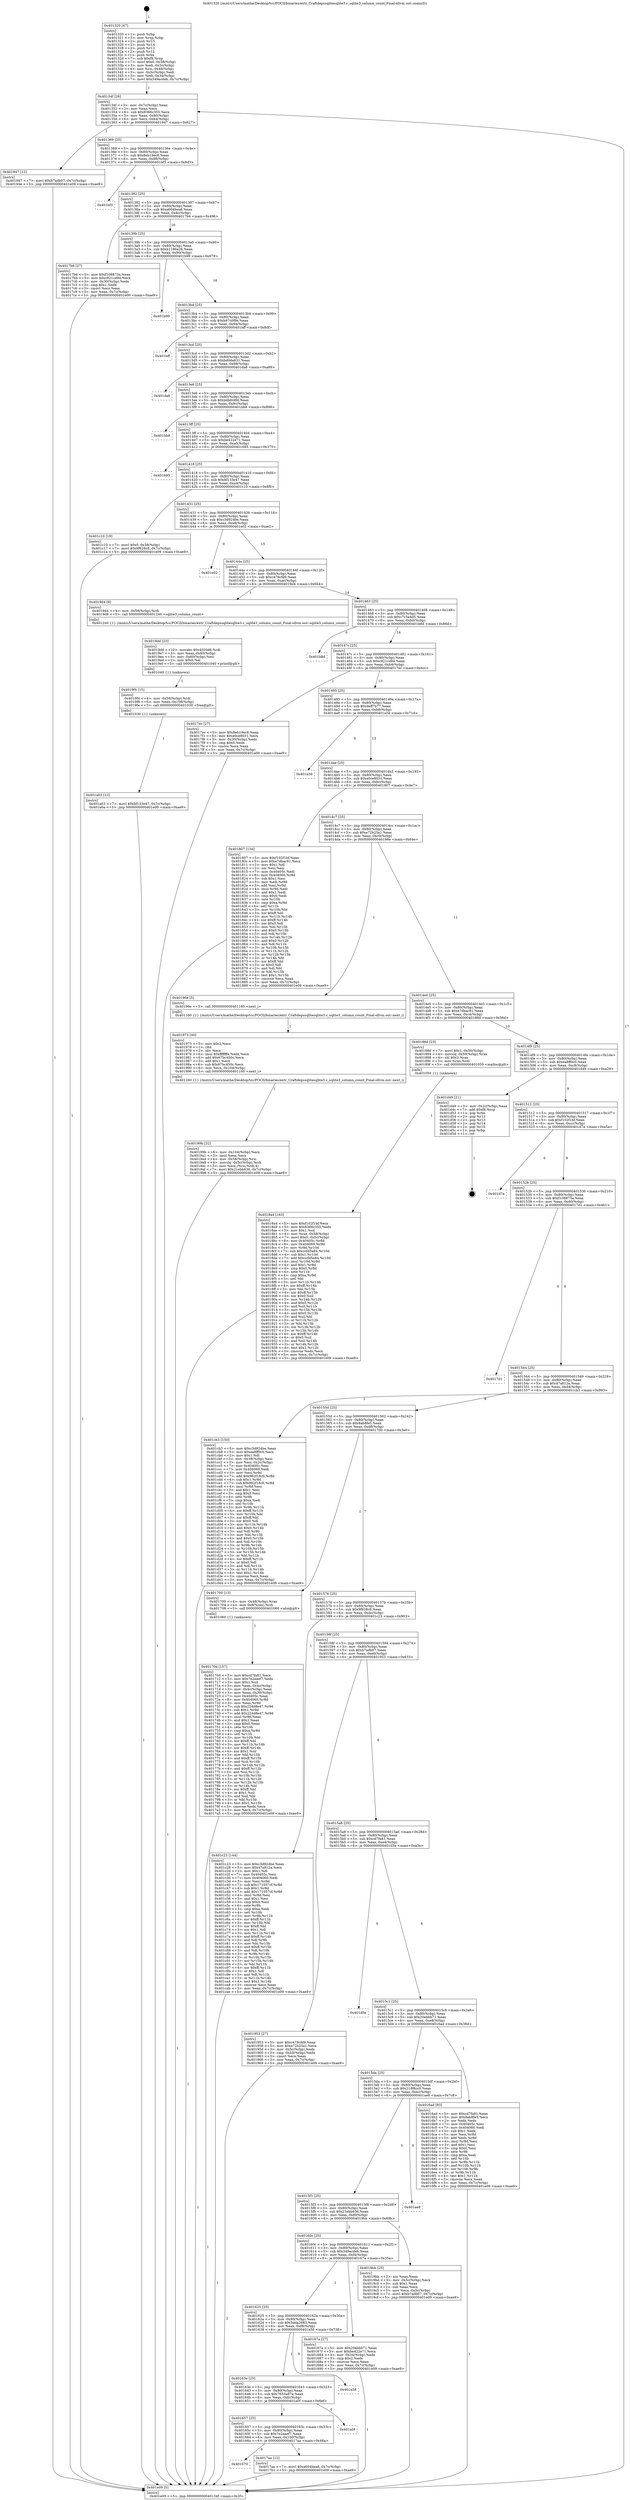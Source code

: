 digraph "0x401320" {
  label = "0x401320 (/mnt/c/Users/mathe/Desktop/tcc/POCII/binaries/extr_Craftdepssqlitesqlite3.c_sqlite3_column_count_Final-ollvm.out::main(0))"
  labelloc = "t"
  node[shape=record]

  Entry [label="",width=0.3,height=0.3,shape=circle,fillcolor=black,style=filled]
  "0x40134f" [label="{
     0x40134f [26]\l
     | [instrs]\l
     &nbsp;&nbsp;0x40134f \<+3\>: mov -0x7c(%rbp),%eax\l
     &nbsp;&nbsp;0x401352 \<+2\>: mov %eax,%ecx\l
     &nbsp;&nbsp;0x401354 \<+6\>: sub $0x8366c355,%ecx\l
     &nbsp;&nbsp;0x40135a \<+3\>: mov %eax,-0x80(%rbp)\l
     &nbsp;&nbsp;0x40135d \<+6\>: mov %ecx,-0x84(%rbp)\l
     &nbsp;&nbsp;0x401363 \<+6\>: je 0000000000401947 \<main+0x627\>\l
  }"]
  "0x401947" [label="{
     0x401947 [12]\l
     | [instrs]\l
     &nbsp;&nbsp;0x401947 \<+7\>: movl $0xb7adb07,-0x7c(%rbp)\l
     &nbsp;&nbsp;0x40194e \<+5\>: jmp 0000000000401e09 \<main+0xae9\>\l
  }"]
  "0x401369" [label="{
     0x401369 [25]\l
     | [instrs]\l
     &nbsp;&nbsp;0x401369 \<+5\>: jmp 000000000040136e \<main+0x4e\>\l
     &nbsp;&nbsp;0x40136e \<+3\>: mov -0x80(%rbp),%eax\l
     &nbsp;&nbsp;0x401371 \<+5\>: sub $0x8eb19ec8,%eax\l
     &nbsp;&nbsp;0x401376 \<+6\>: mov %eax,-0x88(%rbp)\l
     &nbsp;&nbsp;0x40137c \<+6\>: je 0000000000401bf3 \<main+0x8d3\>\l
  }"]
  Exit [label="",width=0.3,height=0.3,shape=circle,fillcolor=black,style=filled,peripheries=2]
  "0x401bf3" [label="{
     0x401bf3\l
  }", style=dashed]
  "0x401382" [label="{
     0x401382 [25]\l
     | [instrs]\l
     &nbsp;&nbsp;0x401382 \<+5\>: jmp 0000000000401387 \<main+0x67\>\l
     &nbsp;&nbsp;0x401387 \<+3\>: mov -0x80(%rbp),%eax\l
     &nbsp;&nbsp;0x40138a \<+5\>: sub $0xa604bea6,%eax\l
     &nbsp;&nbsp;0x40138f \<+6\>: mov %eax,-0x8c(%rbp)\l
     &nbsp;&nbsp;0x401395 \<+6\>: je 00000000004017b6 \<main+0x496\>\l
  }"]
  "0x401a03" [label="{
     0x401a03 [12]\l
     | [instrs]\l
     &nbsp;&nbsp;0x401a03 \<+7\>: movl $0xbf133e47,-0x7c(%rbp)\l
     &nbsp;&nbsp;0x401a0a \<+5\>: jmp 0000000000401e09 \<main+0xae9\>\l
  }"]
  "0x4017b6" [label="{
     0x4017b6 [27]\l
     | [instrs]\l
     &nbsp;&nbsp;0x4017b6 \<+5\>: mov $0xf108873a,%eax\l
     &nbsp;&nbsp;0x4017bb \<+5\>: mov $0xc921cd94,%ecx\l
     &nbsp;&nbsp;0x4017c0 \<+3\>: mov -0x30(%rbp),%edx\l
     &nbsp;&nbsp;0x4017c3 \<+3\>: cmp $0x1,%edx\l
     &nbsp;&nbsp;0x4017c6 \<+3\>: cmovl %ecx,%eax\l
     &nbsp;&nbsp;0x4017c9 \<+3\>: mov %eax,-0x7c(%rbp)\l
     &nbsp;&nbsp;0x4017cc \<+5\>: jmp 0000000000401e09 \<main+0xae9\>\l
  }"]
  "0x40139b" [label="{
     0x40139b [25]\l
     | [instrs]\l
     &nbsp;&nbsp;0x40139b \<+5\>: jmp 00000000004013a0 \<main+0x80\>\l
     &nbsp;&nbsp;0x4013a0 \<+3\>: mov -0x80(%rbp),%eax\l
     &nbsp;&nbsp;0x4013a3 \<+5\>: sub $0xb1186a26,%eax\l
     &nbsp;&nbsp;0x4013a8 \<+6\>: mov %eax,-0x90(%rbp)\l
     &nbsp;&nbsp;0x4013ae \<+6\>: je 0000000000401b99 \<main+0x879\>\l
  }"]
  "0x4019f4" [label="{
     0x4019f4 [15]\l
     | [instrs]\l
     &nbsp;&nbsp;0x4019f4 \<+4\>: mov -0x58(%rbp),%rdi\l
     &nbsp;&nbsp;0x4019f8 \<+6\>: mov %eax,-0x108(%rbp)\l
     &nbsp;&nbsp;0x4019fe \<+5\>: call 0000000000401030 \<free@plt\>\l
     | [calls]\l
     &nbsp;&nbsp;0x401030 \{1\} (unknown)\l
  }"]
  "0x401b99" [label="{
     0x401b99\l
  }", style=dashed]
  "0x4013b4" [label="{
     0x4013b4 [25]\l
     | [instrs]\l
     &nbsp;&nbsp;0x4013b4 \<+5\>: jmp 00000000004013b9 \<main+0x99\>\l
     &nbsp;&nbsp;0x4013b9 \<+3\>: mov -0x80(%rbp),%eax\l
     &nbsp;&nbsp;0x4013bc \<+5\>: sub $0xb97c0f9e,%eax\l
     &nbsp;&nbsp;0x4013c1 \<+6\>: mov %eax,-0x94(%rbp)\l
     &nbsp;&nbsp;0x4013c7 \<+6\>: je 0000000000401bff \<main+0x8df\>\l
  }"]
  "0x4019dd" [label="{
     0x4019dd [23]\l
     | [instrs]\l
     &nbsp;&nbsp;0x4019dd \<+10\>: movabs $0x4020d6,%rdi\l
     &nbsp;&nbsp;0x4019e7 \<+3\>: mov %eax,-0x60(%rbp)\l
     &nbsp;&nbsp;0x4019ea \<+3\>: mov -0x60(%rbp),%esi\l
     &nbsp;&nbsp;0x4019ed \<+2\>: mov $0x0,%al\l
     &nbsp;&nbsp;0x4019ef \<+5\>: call 0000000000401040 \<printf@plt\>\l
     | [calls]\l
     &nbsp;&nbsp;0x401040 \{1\} (unknown)\l
  }"]
  "0x401bff" [label="{
     0x401bff\l
  }", style=dashed]
  "0x4013cd" [label="{
     0x4013cd [25]\l
     | [instrs]\l
     &nbsp;&nbsp;0x4013cd \<+5\>: jmp 00000000004013d2 \<main+0xb2\>\l
     &nbsp;&nbsp;0x4013d2 \<+3\>: mov -0x80(%rbp),%eax\l
     &nbsp;&nbsp;0x4013d5 \<+5\>: sub $0xbd0da631,%eax\l
     &nbsp;&nbsp;0x4013da \<+6\>: mov %eax,-0x98(%rbp)\l
     &nbsp;&nbsp;0x4013e0 \<+6\>: je 0000000000401da8 \<main+0xa88\>\l
  }"]
  "0x40199b" [label="{
     0x40199b [32]\l
     | [instrs]\l
     &nbsp;&nbsp;0x40199b \<+6\>: mov -0x104(%rbp),%ecx\l
     &nbsp;&nbsp;0x4019a1 \<+3\>: imul %eax,%ecx\l
     &nbsp;&nbsp;0x4019a4 \<+4\>: mov -0x58(%rbp),%rsi\l
     &nbsp;&nbsp;0x4019a8 \<+4\>: movslq -0x5c(%rbp),%rdi\l
     &nbsp;&nbsp;0x4019ac \<+3\>: mov %ecx,(%rsi,%rdi,4)\l
     &nbsp;&nbsp;0x4019af \<+7\>: movl $0x21ebb636,-0x7c(%rbp)\l
     &nbsp;&nbsp;0x4019b6 \<+5\>: jmp 0000000000401e09 \<main+0xae9\>\l
  }"]
  "0x401da8" [label="{
     0x401da8\l
  }", style=dashed]
  "0x4013e6" [label="{
     0x4013e6 [25]\l
     | [instrs]\l
     &nbsp;&nbsp;0x4013e6 \<+5\>: jmp 00000000004013eb \<main+0xcb\>\l
     &nbsp;&nbsp;0x4013eb \<+3\>: mov -0x80(%rbp),%eax\l
     &nbsp;&nbsp;0x4013ee \<+5\>: sub $0xbdb0c8fd,%eax\l
     &nbsp;&nbsp;0x4013f3 \<+6\>: mov %eax,-0x9c(%rbp)\l
     &nbsp;&nbsp;0x4013f9 \<+6\>: je 0000000000401bb8 \<main+0x898\>\l
  }"]
  "0x401973" [label="{
     0x401973 [40]\l
     | [instrs]\l
     &nbsp;&nbsp;0x401973 \<+5\>: mov $0x2,%ecx\l
     &nbsp;&nbsp;0x401978 \<+1\>: cltd\l
     &nbsp;&nbsp;0x401979 \<+2\>: idiv %ecx\l
     &nbsp;&nbsp;0x40197b \<+6\>: imul $0xfffffffe,%edx,%ecx\l
     &nbsp;&nbsp;0x401981 \<+6\>: add $0x67bc450c,%ecx\l
     &nbsp;&nbsp;0x401987 \<+3\>: add $0x1,%ecx\l
     &nbsp;&nbsp;0x40198a \<+6\>: sub $0x67bc450c,%ecx\l
     &nbsp;&nbsp;0x401990 \<+6\>: mov %ecx,-0x104(%rbp)\l
     &nbsp;&nbsp;0x401996 \<+5\>: call 0000000000401160 \<next_i\>\l
     | [calls]\l
     &nbsp;&nbsp;0x401160 \{1\} (/mnt/c/Users/mathe/Desktop/tcc/POCII/binaries/extr_Craftdepssqlitesqlite3.c_sqlite3_column_count_Final-ollvm.out::next_i)\l
  }"]
  "0x401bb8" [label="{
     0x401bb8\l
  }", style=dashed]
  "0x4013ff" [label="{
     0x4013ff [25]\l
     | [instrs]\l
     &nbsp;&nbsp;0x4013ff \<+5\>: jmp 0000000000401404 \<main+0xe4\>\l
     &nbsp;&nbsp;0x401404 \<+3\>: mov -0x80(%rbp),%eax\l
     &nbsp;&nbsp;0x401407 \<+5\>: sub $0xbe422e71,%eax\l
     &nbsp;&nbsp;0x40140c \<+6\>: mov %eax,-0xa0(%rbp)\l
     &nbsp;&nbsp;0x401412 \<+6\>: je 0000000000401695 \<main+0x375\>\l
  }"]
  "0x4018a4" [label="{
     0x4018a4 [163]\l
     | [instrs]\l
     &nbsp;&nbsp;0x4018a4 \<+5\>: mov $0xf102f1bf,%ecx\l
     &nbsp;&nbsp;0x4018a9 \<+5\>: mov $0x8366c355,%edx\l
     &nbsp;&nbsp;0x4018ae \<+3\>: mov $0x1,%sil\l
     &nbsp;&nbsp;0x4018b1 \<+4\>: mov %rax,-0x58(%rbp)\l
     &nbsp;&nbsp;0x4018b5 \<+7\>: movl $0x0,-0x5c(%rbp)\l
     &nbsp;&nbsp;0x4018bc \<+8\>: mov 0x40405c,%r8d\l
     &nbsp;&nbsp;0x4018c4 \<+8\>: mov 0x404060,%r9d\l
     &nbsp;&nbsp;0x4018cc \<+3\>: mov %r8d,%r10d\l
     &nbsp;&nbsp;0x4018cf \<+7\>: sub $0xccfd5a84,%r10d\l
     &nbsp;&nbsp;0x4018d6 \<+4\>: sub $0x1,%r10d\l
     &nbsp;&nbsp;0x4018da \<+7\>: add $0xccfd5a84,%r10d\l
     &nbsp;&nbsp;0x4018e1 \<+4\>: imul %r10d,%r8d\l
     &nbsp;&nbsp;0x4018e5 \<+4\>: and $0x1,%r8d\l
     &nbsp;&nbsp;0x4018e9 \<+4\>: cmp $0x0,%r8d\l
     &nbsp;&nbsp;0x4018ed \<+4\>: sete %r11b\l
     &nbsp;&nbsp;0x4018f1 \<+4\>: cmp $0xa,%r9d\l
     &nbsp;&nbsp;0x4018f5 \<+3\>: setl %bl\l
     &nbsp;&nbsp;0x4018f8 \<+3\>: mov %r11b,%r14b\l
     &nbsp;&nbsp;0x4018fb \<+4\>: xor $0xff,%r14b\l
     &nbsp;&nbsp;0x4018ff \<+3\>: mov %bl,%r15b\l
     &nbsp;&nbsp;0x401902 \<+4\>: xor $0xff,%r15b\l
     &nbsp;&nbsp;0x401906 \<+4\>: xor $0x0,%sil\l
     &nbsp;&nbsp;0x40190a \<+3\>: mov %r14b,%r12b\l
     &nbsp;&nbsp;0x40190d \<+4\>: and $0x0,%r12b\l
     &nbsp;&nbsp;0x401911 \<+3\>: and %sil,%r11b\l
     &nbsp;&nbsp;0x401914 \<+3\>: mov %r15b,%r13b\l
     &nbsp;&nbsp;0x401917 \<+4\>: and $0x0,%r13b\l
     &nbsp;&nbsp;0x40191b \<+3\>: and %sil,%bl\l
     &nbsp;&nbsp;0x40191e \<+3\>: or %r11b,%r12b\l
     &nbsp;&nbsp;0x401921 \<+3\>: or %bl,%r13b\l
     &nbsp;&nbsp;0x401924 \<+3\>: xor %r13b,%r12b\l
     &nbsp;&nbsp;0x401927 \<+3\>: or %r15b,%r14b\l
     &nbsp;&nbsp;0x40192a \<+4\>: xor $0xff,%r14b\l
     &nbsp;&nbsp;0x40192e \<+4\>: or $0x0,%sil\l
     &nbsp;&nbsp;0x401932 \<+3\>: and %sil,%r14b\l
     &nbsp;&nbsp;0x401935 \<+3\>: or %r14b,%r12b\l
     &nbsp;&nbsp;0x401938 \<+4\>: test $0x1,%r12b\l
     &nbsp;&nbsp;0x40193c \<+3\>: cmovne %edx,%ecx\l
     &nbsp;&nbsp;0x40193f \<+3\>: mov %ecx,-0x7c(%rbp)\l
     &nbsp;&nbsp;0x401942 \<+5\>: jmp 0000000000401e09 \<main+0xae9\>\l
  }"]
  "0x401695" [label="{
     0x401695\l
  }", style=dashed]
  "0x401418" [label="{
     0x401418 [25]\l
     | [instrs]\l
     &nbsp;&nbsp;0x401418 \<+5\>: jmp 000000000040141d \<main+0xfd\>\l
     &nbsp;&nbsp;0x40141d \<+3\>: mov -0x80(%rbp),%eax\l
     &nbsp;&nbsp;0x401420 \<+5\>: sub $0xbf133e47,%eax\l
     &nbsp;&nbsp;0x401425 \<+6\>: mov %eax,-0xa4(%rbp)\l
     &nbsp;&nbsp;0x40142b \<+6\>: je 0000000000401c10 \<main+0x8f0\>\l
  }"]
  "0x401670" [label="{
     0x401670\l
  }", style=dashed]
  "0x401c10" [label="{
     0x401c10 [19]\l
     | [instrs]\l
     &nbsp;&nbsp;0x401c10 \<+7\>: movl $0x0,-0x38(%rbp)\l
     &nbsp;&nbsp;0x401c17 \<+7\>: movl $0x9f628c8,-0x7c(%rbp)\l
     &nbsp;&nbsp;0x401c1e \<+5\>: jmp 0000000000401e09 \<main+0xae9\>\l
  }"]
  "0x401431" [label="{
     0x401431 [25]\l
     | [instrs]\l
     &nbsp;&nbsp;0x401431 \<+5\>: jmp 0000000000401436 \<main+0x116\>\l
     &nbsp;&nbsp;0x401436 \<+3\>: mov -0x80(%rbp),%eax\l
     &nbsp;&nbsp;0x401439 \<+5\>: sub $0xc3d924be,%eax\l
     &nbsp;&nbsp;0x40143e \<+6\>: mov %eax,-0xa8(%rbp)\l
     &nbsp;&nbsp;0x401444 \<+6\>: je 0000000000401e02 \<main+0xae2\>\l
  }"]
  "0x4017aa" [label="{
     0x4017aa [12]\l
     | [instrs]\l
     &nbsp;&nbsp;0x4017aa \<+7\>: movl $0xa604bea6,-0x7c(%rbp)\l
     &nbsp;&nbsp;0x4017b1 \<+5\>: jmp 0000000000401e09 \<main+0xae9\>\l
  }"]
  "0x401e02" [label="{
     0x401e02\l
  }", style=dashed]
  "0x40144a" [label="{
     0x40144a [25]\l
     | [instrs]\l
     &nbsp;&nbsp;0x40144a \<+5\>: jmp 000000000040144f \<main+0x12f\>\l
     &nbsp;&nbsp;0x40144f \<+3\>: mov -0x80(%rbp),%eax\l
     &nbsp;&nbsp;0x401452 \<+5\>: sub $0xc478cfd9,%eax\l
     &nbsp;&nbsp;0x401457 \<+6\>: mov %eax,-0xac(%rbp)\l
     &nbsp;&nbsp;0x40145d \<+6\>: je 00000000004019d4 \<main+0x6b4\>\l
  }"]
  "0x401657" [label="{
     0x401657 [25]\l
     | [instrs]\l
     &nbsp;&nbsp;0x401657 \<+5\>: jmp 000000000040165c \<main+0x33c\>\l
     &nbsp;&nbsp;0x40165c \<+3\>: mov -0x80(%rbp),%eax\l
     &nbsp;&nbsp;0x40165f \<+5\>: sub $0x7e2aaef7,%eax\l
     &nbsp;&nbsp;0x401664 \<+6\>: mov %eax,-0x100(%rbp)\l
     &nbsp;&nbsp;0x40166a \<+6\>: je 00000000004017aa \<main+0x48a\>\l
  }"]
  "0x4019d4" [label="{
     0x4019d4 [9]\l
     | [instrs]\l
     &nbsp;&nbsp;0x4019d4 \<+4\>: mov -0x58(%rbp),%rdi\l
     &nbsp;&nbsp;0x4019d8 \<+5\>: call 0000000000401240 \<sqlite3_column_count\>\l
     | [calls]\l
     &nbsp;&nbsp;0x401240 \{1\} (/mnt/c/Users/mathe/Desktop/tcc/POCII/binaries/extr_Craftdepssqlitesqlite3.c_sqlite3_column_count_Final-ollvm.out::sqlite3_column_count)\l
  }"]
  "0x401463" [label="{
     0x401463 [25]\l
     | [instrs]\l
     &nbsp;&nbsp;0x401463 \<+5\>: jmp 0000000000401468 \<main+0x148\>\l
     &nbsp;&nbsp;0x401468 \<+3\>: mov -0x80(%rbp),%eax\l
     &nbsp;&nbsp;0x40146b \<+5\>: sub $0xc7c3a4d5,%eax\l
     &nbsp;&nbsp;0x401470 \<+6\>: mov %eax,-0xb0(%rbp)\l
     &nbsp;&nbsp;0x401476 \<+6\>: je 0000000000401b8d \<main+0x86d\>\l
  }"]
  "0x401a0f" [label="{
     0x401a0f\l
  }", style=dashed]
  "0x401b8d" [label="{
     0x401b8d\l
  }", style=dashed]
  "0x40147c" [label="{
     0x40147c [25]\l
     | [instrs]\l
     &nbsp;&nbsp;0x40147c \<+5\>: jmp 0000000000401481 \<main+0x161\>\l
     &nbsp;&nbsp;0x401481 \<+3\>: mov -0x80(%rbp),%eax\l
     &nbsp;&nbsp;0x401484 \<+5\>: sub $0xc921cd94,%eax\l
     &nbsp;&nbsp;0x401489 \<+6\>: mov %eax,-0xb4(%rbp)\l
     &nbsp;&nbsp;0x40148f \<+6\>: je 00000000004017ec \<main+0x4cc\>\l
  }"]
  "0x40163e" [label="{
     0x40163e [25]\l
     | [instrs]\l
     &nbsp;&nbsp;0x40163e \<+5\>: jmp 0000000000401643 \<main+0x323\>\l
     &nbsp;&nbsp;0x401643 \<+3\>: mov -0x80(%rbp),%eax\l
     &nbsp;&nbsp;0x401646 \<+5\>: sub $0x7653a87e,%eax\l
     &nbsp;&nbsp;0x40164b \<+6\>: mov %eax,-0xfc(%rbp)\l
     &nbsp;&nbsp;0x401651 \<+6\>: je 0000000000401a0f \<main+0x6ef\>\l
  }"]
  "0x4017ec" [label="{
     0x4017ec [27]\l
     | [instrs]\l
     &nbsp;&nbsp;0x4017ec \<+5\>: mov $0x8eb19ec8,%eax\l
     &nbsp;&nbsp;0x4017f1 \<+5\>: mov $0xe0ce8031,%ecx\l
     &nbsp;&nbsp;0x4017f6 \<+3\>: mov -0x30(%rbp),%edx\l
     &nbsp;&nbsp;0x4017f9 \<+3\>: cmp $0x0,%edx\l
     &nbsp;&nbsp;0x4017fc \<+3\>: cmove %ecx,%eax\l
     &nbsp;&nbsp;0x4017ff \<+3\>: mov %eax,-0x7c(%rbp)\l
     &nbsp;&nbsp;0x401802 \<+5\>: jmp 0000000000401e09 \<main+0xae9\>\l
  }"]
  "0x401495" [label="{
     0x401495 [25]\l
     | [instrs]\l
     &nbsp;&nbsp;0x401495 \<+5\>: jmp 000000000040149a \<main+0x17a\>\l
     &nbsp;&nbsp;0x40149a \<+3\>: mov -0x80(%rbp),%eax\l
     &nbsp;&nbsp;0x40149d \<+5\>: sub $0xdeff7b77,%eax\l
     &nbsp;&nbsp;0x4014a2 \<+6\>: mov %eax,-0xb8(%rbp)\l
     &nbsp;&nbsp;0x4014a8 \<+6\>: je 0000000000401a3d \<main+0x71d\>\l
  }"]
  "0x401a58" [label="{
     0x401a58\l
  }", style=dashed]
  "0x401a3d" [label="{
     0x401a3d\l
  }", style=dashed]
  "0x4014ae" [label="{
     0x4014ae [25]\l
     | [instrs]\l
     &nbsp;&nbsp;0x4014ae \<+5\>: jmp 00000000004014b3 \<main+0x193\>\l
     &nbsp;&nbsp;0x4014b3 \<+3\>: mov -0x80(%rbp),%eax\l
     &nbsp;&nbsp;0x4014b6 \<+5\>: sub $0xe0ce8031,%eax\l
     &nbsp;&nbsp;0x4014bb \<+6\>: mov %eax,-0xbc(%rbp)\l
     &nbsp;&nbsp;0x4014c1 \<+6\>: je 0000000000401807 \<main+0x4e7\>\l
  }"]
  "0x40170d" [label="{
     0x40170d [157]\l
     | [instrs]\l
     &nbsp;&nbsp;0x40170d \<+5\>: mov $0xcd7fa81,%ecx\l
     &nbsp;&nbsp;0x401712 \<+5\>: mov $0x7e2aaef7,%edx\l
     &nbsp;&nbsp;0x401717 \<+3\>: mov $0x1,%sil\l
     &nbsp;&nbsp;0x40171a \<+3\>: mov %eax,-0x4c(%rbp)\l
     &nbsp;&nbsp;0x40171d \<+3\>: mov -0x4c(%rbp),%eax\l
     &nbsp;&nbsp;0x401720 \<+3\>: mov %eax,-0x30(%rbp)\l
     &nbsp;&nbsp;0x401723 \<+7\>: mov 0x40405c,%eax\l
     &nbsp;&nbsp;0x40172a \<+8\>: mov 0x404060,%r8d\l
     &nbsp;&nbsp;0x401732 \<+3\>: mov %eax,%r9d\l
     &nbsp;&nbsp;0x401735 \<+7\>: sub $0x224d8e47,%r9d\l
     &nbsp;&nbsp;0x40173c \<+4\>: sub $0x1,%r9d\l
     &nbsp;&nbsp;0x401740 \<+7\>: add $0x224d8e47,%r9d\l
     &nbsp;&nbsp;0x401747 \<+4\>: imul %r9d,%eax\l
     &nbsp;&nbsp;0x40174b \<+3\>: and $0x1,%eax\l
     &nbsp;&nbsp;0x40174e \<+3\>: cmp $0x0,%eax\l
     &nbsp;&nbsp;0x401751 \<+4\>: sete %r10b\l
     &nbsp;&nbsp;0x401755 \<+4\>: cmp $0xa,%r8d\l
     &nbsp;&nbsp;0x401759 \<+4\>: setl %r11b\l
     &nbsp;&nbsp;0x40175d \<+3\>: mov %r10b,%bl\l
     &nbsp;&nbsp;0x401760 \<+3\>: xor $0xff,%bl\l
     &nbsp;&nbsp;0x401763 \<+3\>: mov %r11b,%r14b\l
     &nbsp;&nbsp;0x401766 \<+4\>: xor $0xff,%r14b\l
     &nbsp;&nbsp;0x40176a \<+4\>: xor $0x1,%sil\l
     &nbsp;&nbsp;0x40176e \<+3\>: mov %bl,%r15b\l
     &nbsp;&nbsp;0x401771 \<+4\>: and $0xff,%r15b\l
     &nbsp;&nbsp;0x401775 \<+3\>: and %sil,%r10b\l
     &nbsp;&nbsp;0x401778 \<+3\>: mov %r14b,%r12b\l
     &nbsp;&nbsp;0x40177b \<+4\>: and $0xff,%r12b\l
     &nbsp;&nbsp;0x40177f \<+3\>: and %sil,%r11b\l
     &nbsp;&nbsp;0x401782 \<+3\>: or %r10b,%r15b\l
     &nbsp;&nbsp;0x401785 \<+3\>: or %r11b,%r12b\l
     &nbsp;&nbsp;0x401788 \<+3\>: xor %r12b,%r15b\l
     &nbsp;&nbsp;0x40178b \<+3\>: or %r14b,%bl\l
     &nbsp;&nbsp;0x40178e \<+3\>: xor $0xff,%bl\l
     &nbsp;&nbsp;0x401791 \<+4\>: or $0x1,%sil\l
     &nbsp;&nbsp;0x401795 \<+3\>: and %sil,%bl\l
     &nbsp;&nbsp;0x401798 \<+3\>: or %bl,%r15b\l
     &nbsp;&nbsp;0x40179b \<+4\>: test $0x1,%r15b\l
     &nbsp;&nbsp;0x40179f \<+3\>: cmovne %edx,%ecx\l
     &nbsp;&nbsp;0x4017a2 \<+3\>: mov %ecx,-0x7c(%rbp)\l
     &nbsp;&nbsp;0x4017a5 \<+5\>: jmp 0000000000401e09 \<main+0xae9\>\l
  }"]
  "0x401807" [label="{
     0x401807 [134]\l
     | [instrs]\l
     &nbsp;&nbsp;0x401807 \<+5\>: mov $0xf102f1bf,%eax\l
     &nbsp;&nbsp;0x40180c \<+5\>: mov $0xe7dbac91,%ecx\l
     &nbsp;&nbsp;0x401811 \<+2\>: mov $0x1,%dl\l
     &nbsp;&nbsp;0x401813 \<+2\>: xor %esi,%esi\l
     &nbsp;&nbsp;0x401815 \<+7\>: mov 0x40405c,%edi\l
     &nbsp;&nbsp;0x40181c \<+8\>: mov 0x404060,%r8d\l
     &nbsp;&nbsp;0x401824 \<+3\>: sub $0x1,%esi\l
     &nbsp;&nbsp;0x401827 \<+3\>: mov %edi,%r9d\l
     &nbsp;&nbsp;0x40182a \<+3\>: add %esi,%r9d\l
     &nbsp;&nbsp;0x40182d \<+4\>: imul %r9d,%edi\l
     &nbsp;&nbsp;0x401831 \<+3\>: and $0x1,%edi\l
     &nbsp;&nbsp;0x401834 \<+3\>: cmp $0x0,%edi\l
     &nbsp;&nbsp;0x401837 \<+4\>: sete %r10b\l
     &nbsp;&nbsp;0x40183b \<+4\>: cmp $0xa,%r8d\l
     &nbsp;&nbsp;0x40183f \<+4\>: setl %r11b\l
     &nbsp;&nbsp;0x401843 \<+3\>: mov %r10b,%bl\l
     &nbsp;&nbsp;0x401846 \<+3\>: xor $0xff,%bl\l
     &nbsp;&nbsp;0x401849 \<+3\>: mov %r11b,%r14b\l
     &nbsp;&nbsp;0x40184c \<+4\>: xor $0xff,%r14b\l
     &nbsp;&nbsp;0x401850 \<+3\>: xor $0x0,%dl\l
     &nbsp;&nbsp;0x401853 \<+3\>: mov %bl,%r15b\l
     &nbsp;&nbsp;0x401856 \<+4\>: and $0x0,%r15b\l
     &nbsp;&nbsp;0x40185a \<+3\>: and %dl,%r10b\l
     &nbsp;&nbsp;0x40185d \<+3\>: mov %r14b,%r12b\l
     &nbsp;&nbsp;0x401860 \<+4\>: and $0x0,%r12b\l
     &nbsp;&nbsp;0x401864 \<+3\>: and %dl,%r11b\l
     &nbsp;&nbsp;0x401867 \<+3\>: or %r10b,%r15b\l
     &nbsp;&nbsp;0x40186a \<+3\>: or %r11b,%r12b\l
     &nbsp;&nbsp;0x40186d \<+3\>: xor %r12b,%r15b\l
     &nbsp;&nbsp;0x401870 \<+3\>: or %r14b,%bl\l
     &nbsp;&nbsp;0x401873 \<+3\>: xor $0xff,%bl\l
     &nbsp;&nbsp;0x401876 \<+3\>: or $0x0,%dl\l
     &nbsp;&nbsp;0x401879 \<+2\>: and %dl,%bl\l
     &nbsp;&nbsp;0x40187b \<+3\>: or %bl,%r15b\l
     &nbsp;&nbsp;0x40187e \<+4\>: test $0x1,%r15b\l
     &nbsp;&nbsp;0x401882 \<+3\>: cmovne %ecx,%eax\l
     &nbsp;&nbsp;0x401885 \<+3\>: mov %eax,-0x7c(%rbp)\l
     &nbsp;&nbsp;0x401888 \<+5\>: jmp 0000000000401e09 \<main+0xae9\>\l
  }"]
  "0x4014c7" [label="{
     0x4014c7 [25]\l
     | [instrs]\l
     &nbsp;&nbsp;0x4014c7 \<+5\>: jmp 00000000004014cc \<main+0x1ac\>\l
     &nbsp;&nbsp;0x4014cc \<+3\>: mov -0x80(%rbp),%eax\l
     &nbsp;&nbsp;0x4014cf \<+5\>: sub $0xe72b25a1,%eax\l
     &nbsp;&nbsp;0x4014d4 \<+6\>: mov %eax,-0xc0(%rbp)\l
     &nbsp;&nbsp;0x4014da \<+6\>: je 000000000040196e \<main+0x64e\>\l
  }"]
  "0x401320" [label="{
     0x401320 [47]\l
     | [instrs]\l
     &nbsp;&nbsp;0x401320 \<+1\>: push %rbp\l
     &nbsp;&nbsp;0x401321 \<+3\>: mov %rsp,%rbp\l
     &nbsp;&nbsp;0x401324 \<+2\>: push %r15\l
     &nbsp;&nbsp;0x401326 \<+2\>: push %r14\l
     &nbsp;&nbsp;0x401328 \<+2\>: push %r13\l
     &nbsp;&nbsp;0x40132a \<+2\>: push %r12\l
     &nbsp;&nbsp;0x40132c \<+1\>: push %rbx\l
     &nbsp;&nbsp;0x40132d \<+7\>: sub $0xf8,%rsp\l
     &nbsp;&nbsp;0x401334 \<+7\>: movl $0x0,-0x38(%rbp)\l
     &nbsp;&nbsp;0x40133b \<+3\>: mov %edi,-0x3c(%rbp)\l
     &nbsp;&nbsp;0x40133e \<+4\>: mov %rsi,-0x48(%rbp)\l
     &nbsp;&nbsp;0x401342 \<+3\>: mov -0x3c(%rbp),%edi\l
     &nbsp;&nbsp;0x401345 \<+3\>: mov %edi,-0x34(%rbp)\l
     &nbsp;&nbsp;0x401348 \<+7\>: movl $0x349acdeb,-0x7c(%rbp)\l
  }"]
  "0x40196e" [label="{
     0x40196e [5]\l
     | [instrs]\l
     &nbsp;&nbsp;0x40196e \<+5\>: call 0000000000401160 \<next_i\>\l
     | [calls]\l
     &nbsp;&nbsp;0x401160 \{1\} (/mnt/c/Users/mathe/Desktop/tcc/POCII/binaries/extr_Craftdepssqlitesqlite3.c_sqlite3_column_count_Final-ollvm.out::next_i)\l
  }"]
  "0x4014e0" [label="{
     0x4014e0 [25]\l
     | [instrs]\l
     &nbsp;&nbsp;0x4014e0 \<+5\>: jmp 00000000004014e5 \<main+0x1c5\>\l
     &nbsp;&nbsp;0x4014e5 \<+3\>: mov -0x80(%rbp),%eax\l
     &nbsp;&nbsp;0x4014e8 \<+5\>: sub $0xe7dbac91,%eax\l
     &nbsp;&nbsp;0x4014ed \<+6\>: mov %eax,-0xc4(%rbp)\l
     &nbsp;&nbsp;0x4014f3 \<+6\>: je 000000000040188d \<main+0x56d\>\l
  }"]
  "0x401e09" [label="{
     0x401e09 [5]\l
     | [instrs]\l
     &nbsp;&nbsp;0x401e09 \<+5\>: jmp 000000000040134f \<main+0x2f\>\l
  }"]
  "0x40188d" [label="{
     0x40188d [23]\l
     | [instrs]\l
     &nbsp;&nbsp;0x40188d \<+7\>: movl $0x1,-0x50(%rbp)\l
     &nbsp;&nbsp;0x401894 \<+4\>: movslq -0x50(%rbp),%rax\l
     &nbsp;&nbsp;0x401898 \<+4\>: shl $0x2,%rax\l
     &nbsp;&nbsp;0x40189c \<+3\>: mov %rax,%rdi\l
     &nbsp;&nbsp;0x40189f \<+5\>: call 0000000000401050 \<malloc@plt\>\l
     | [calls]\l
     &nbsp;&nbsp;0x401050 \{1\} (unknown)\l
  }"]
  "0x4014f9" [label="{
     0x4014f9 [25]\l
     | [instrs]\l
     &nbsp;&nbsp;0x4014f9 \<+5\>: jmp 00000000004014fe \<main+0x1de\>\l
     &nbsp;&nbsp;0x4014fe \<+3\>: mov -0x80(%rbp),%eax\l
     &nbsp;&nbsp;0x401501 \<+5\>: sub $0xea8ff0c0,%eax\l
     &nbsp;&nbsp;0x401506 \<+6\>: mov %eax,-0xc8(%rbp)\l
     &nbsp;&nbsp;0x40150c \<+6\>: je 0000000000401d49 \<main+0xa29\>\l
  }"]
  "0x401625" [label="{
     0x401625 [25]\l
     | [instrs]\l
     &nbsp;&nbsp;0x401625 \<+5\>: jmp 000000000040162a \<main+0x30a\>\l
     &nbsp;&nbsp;0x40162a \<+3\>: mov -0x80(%rbp),%eax\l
     &nbsp;&nbsp;0x40162d \<+5\>: sub $0x5dda2683,%eax\l
     &nbsp;&nbsp;0x401632 \<+6\>: mov %eax,-0xf8(%rbp)\l
     &nbsp;&nbsp;0x401638 \<+6\>: je 0000000000401a58 \<main+0x738\>\l
  }"]
  "0x401d49" [label="{
     0x401d49 [21]\l
     | [instrs]\l
     &nbsp;&nbsp;0x401d49 \<+3\>: mov -0x2c(%rbp),%eax\l
     &nbsp;&nbsp;0x401d4c \<+7\>: add $0xf8,%rsp\l
     &nbsp;&nbsp;0x401d53 \<+1\>: pop %rbx\l
     &nbsp;&nbsp;0x401d54 \<+2\>: pop %r12\l
     &nbsp;&nbsp;0x401d56 \<+2\>: pop %r13\l
     &nbsp;&nbsp;0x401d58 \<+2\>: pop %r14\l
     &nbsp;&nbsp;0x401d5a \<+2\>: pop %r15\l
     &nbsp;&nbsp;0x401d5c \<+1\>: pop %rbp\l
     &nbsp;&nbsp;0x401d5d \<+1\>: ret\l
  }"]
  "0x401512" [label="{
     0x401512 [25]\l
     | [instrs]\l
     &nbsp;&nbsp;0x401512 \<+5\>: jmp 0000000000401517 \<main+0x1f7\>\l
     &nbsp;&nbsp;0x401517 \<+3\>: mov -0x80(%rbp),%eax\l
     &nbsp;&nbsp;0x40151a \<+5\>: sub $0xf102f1bf,%eax\l
     &nbsp;&nbsp;0x40151f \<+6\>: mov %eax,-0xcc(%rbp)\l
     &nbsp;&nbsp;0x401525 \<+6\>: je 0000000000401d7a \<main+0xa5a\>\l
  }"]
  "0x40167a" [label="{
     0x40167a [27]\l
     | [instrs]\l
     &nbsp;&nbsp;0x40167a \<+5\>: mov $0x20ebbb71,%eax\l
     &nbsp;&nbsp;0x40167f \<+5\>: mov $0xbe422e71,%ecx\l
     &nbsp;&nbsp;0x401684 \<+3\>: mov -0x34(%rbp),%edx\l
     &nbsp;&nbsp;0x401687 \<+3\>: cmp $0x2,%edx\l
     &nbsp;&nbsp;0x40168a \<+3\>: cmovne %ecx,%eax\l
     &nbsp;&nbsp;0x40168d \<+3\>: mov %eax,-0x7c(%rbp)\l
     &nbsp;&nbsp;0x401690 \<+5\>: jmp 0000000000401e09 \<main+0xae9\>\l
  }"]
  "0x401d7a" [label="{
     0x401d7a\l
  }", style=dashed]
  "0x40152b" [label="{
     0x40152b [25]\l
     | [instrs]\l
     &nbsp;&nbsp;0x40152b \<+5\>: jmp 0000000000401530 \<main+0x210\>\l
     &nbsp;&nbsp;0x401530 \<+3\>: mov -0x80(%rbp),%eax\l
     &nbsp;&nbsp;0x401533 \<+5\>: sub $0xf108873a,%eax\l
     &nbsp;&nbsp;0x401538 \<+6\>: mov %eax,-0xd0(%rbp)\l
     &nbsp;&nbsp;0x40153e \<+6\>: je 00000000004017d1 \<main+0x4b1\>\l
  }"]
  "0x40160c" [label="{
     0x40160c [25]\l
     | [instrs]\l
     &nbsp;&nbsp;0x40160c \<+5\>: jmp 0000000000401611 \<main+0x2f1\>\l
     &nbsp;&nbsp;0x401611 \<+3\>: mov -0x80(%rbp),%eax\l
     &nbsp;&nbsp;0x401614 \<+5\>: sub $0x349acdeb,%eax\l
     &nbsp;&nbsp;0x401619 \<+6\>: mov %eax,-0xf4(%rbp)\l
     &nbsp;&nbsp;0x40161f \<+6\>: je 000000000040167a \<main+0x35a\>\l
  }"]
  "0x4017d1" [label="{
     0x4017d1\l
  }", style=dashed]
  "0x401544" [label="{
     0x401544 [25]\l
     | [instrs]\l
     &nbsp;&nbsp;0x401544 \<+5\>: jmp 0000000000401549 \<main+0x229\>\l
     &nbsp;&nbsp;0x401549 \<+3\>: mov -0x80(%rbp),%eax\l
     &nbsp;&nbsp;0x40154c \<+5\>: sub $0x47a812a,%eax\l
     &nbsp;&nbsp;0x401551 \<+6\>: mov %eax,-0xd4(%rbp)\l
     &nbsp;&nbsp;0x401557 \<+6\>: je 0000000000401cb3 \<main+0x993\>\l
  }"]
  "0x4019bb" [label="{
     0x4019bb [25]\l
     | [instrs]\l
     &nbsp;&nbsp;0x4019bb \<+2\>: xor %eax,%eax\l
     &nbsp;&nbsp;0x4019bd \<+3\>: mov -0x5c(%rbp),%ecx\l
     &nbsp;&nbsp;0x4019c0 \<+3\>: sub $0x1,%eax\l
     &nbsp;&nbsp;0x4019c3 \<+2\>: sub %eax,%ecx\l
     &nbsp;&nbsp;0x4019c5 \<+3\>: mov %ecx,-0x5c(%rbp)\l
     &nbsp;&nbsp;0x4019c8 \<+7\>: movl $0xb7adb07,-0x7c(%rbp)\l
     &nbsp;&nbsp;0x4019cf \<+5\>: jmp 0000000000401e09 \<main+0xae9\>\l
  }"]
  "0x401cb3" [label="{
     0x401cb3 [150]\l
     | [instrs]\l
     &nbsp;&nbsp;0x401cb3 \<+5\>: mov $0xc3d924be,%eax\l
     &nbsp;&nbsp;0x401cb8 \<+5\>: mov $0xea8ff0c0,%ecx\l
     &nbsp;&nbsp;0x401cbd \<+2\>: mov $0x1,%dl\l
     &nbsp;&nbsp;0x401cbf \<+3\>: mov -0x38(%rbp),%esi\l
     &nbsp;&nbsp;0x401cc2 \<+3\>: mov %esi,-0x2c(%rbp)\l
     &nbsp;&nbsp;0x401cc5 \<+7\>: mov 0x40405c,%esi\l
     &nbsp;&nbsp;0x401ccc \<+7\>: mov 0x404060,%edi\l
     &nbsp;&nbsp;0x401cd3 \<+3\>: mov %esi,%r8d\l
     &nbsp;&nbsp;0x401cd6 \<+7\>: add $0x962f18c0,%r8d\l
     &nbsp;&nbsp;0x401cdd \<+4\>: sub $0x1,%r8d\l
     &nbsp;&nbsp;0x401ce1 \<+7\>: sub $0x962f18c0,%r8d\l
     &nbsp;&nbsp;0x401ce8 \<+4\>: imul %r8d,%esi\l
     &nbsp;&nbsp;0x401cec \<+3\>: and $0x1,%esi\l
     &nbsp;&nbsp;0x401cef \<+3\>: cmp $0x0,%esi\l
     &nbsp;&nbsp;0x401cf2 \<+4\>: sete %r9b\l
     &nbsp;&nbsp;0x401cf6 \<+3\>: cmp $0xa,%edi\l
     &nbsp;&nbsp;0x401cf9 \<+4\>: setl %r10b\l
     &nbsp;&nbsp;0x401cfd \<+3\>: mov %r9b,%r11b\l
     &nbsp;&nbsp;0x401d00 \<+4\>: xor $0xff,%r11b\l
     &nbsp;&nbsp;0x401d04 \<+3\>: mov %r10b,%bl\l
     &nbsp;&nbsp;0x401d07 \<+3\>: xor $0xff,%bl\l
     &nbsp;&nbsp;0x401d0a \<+3\>: xor $0x0,%dl\l
     &nbsp;&nbsp;0x401d0d \<+3\>: mov %r11b,%r14b\l
     &nbsp;&nbsp;0x401d10 \<+4\>: and $0x0,%r14b\l
     &nbsp;&nbsp;0x401d14 \<+3\>: and %dl,%r9b\l
     &nbsp;&nbsp;0x401d17 \<+3\>: mov %bl,%r15b\l
     &nbsp;&nbsp;0x401d1a \<+4\>: and $0x0,%r15b\l
     &nbsp;&nbsp;0x401d1e \<+3\>: and %dl,%r10b\l
     &nbsp;&nbsp;0x401d21 \<+3\>: or %r9b,%r14b\l
     &nbsp;&nbsp;0x401d24 \<+3\>: or %r10b,%r15b\l
     &nbsp;&nbsp;0x401d27 \<+3\>: xor %r15b,%r14b\l
     &nbsp;&nbsp;0x401d2a \<+3\>: or %bl,%r11b\l
     &nbsp;&nbsp;0x401d2d \<+4\>: xor $0xff,%r11b\l
     &nbsp;&nbsp;0x401d31 \<+3\>: or $0x0,%dl\l
     &nbsp;&nbsp;0x401d34 \<+3\>: and %dl,%r11b\l
     &nbsp;&nbsp;0x401d37 \<+3\>: or %r11b,%r14b\l
     &nbsp;&nbsp;0x401d3a \<+4\>: test $0x1,%r14b\l
     &nbsp;&nbsp;0x401d3e \<+3\>: cmovne %ecx,%eax\l
     &nbsp;&nbsp;0x401d41 \<+3\>: mov %eax,-0x7c(%rbp)\l
     &nbsp;&nbsp;0x401d44 \<+5\>: jmp 0000000000401e09 \<main+0xae9\>\l
  }"]
  "0x40155d" [label="{
     0x40155d [25]\l
     | [instrs]\l
     &nbsp;&nbsp;0x40155d \<+5\>: jmp 0000000000401562 \<main+0x242\>\l
     &nbsp;&nbsp;0x401562 \<+3\>: mov -0x80(%rbp),%eax\l
     &nbsp;&nbsp;0x401565 \<+5\>: sub $0x8ab8fe5,%eax\l
     &nbsp;&nbsp;0x40156a \<+6\>: mov %eax,-0xd8(%rbp)\l
     &nbsp;&nbsp;0x401570 \<+6\>: je 0000000000401700 \<main+0x3e0\>\l
  }"]
  "0x4015f3" [label="{
     0x4015f3 [25]\l
     | [instrs]\l
     &nbsp;&nbsp;0x4015f3 \<+5\>: jmp 00000000004015f8 \<main+0x2d8\>\l
     &nbsp;&nbsp;0x4015f8 \<+3\>: mov -0x80(%rbp),%eax\l
     &nbsp;&nbsp;0x4015fb \<+5\>: sub $0x21ebb636,%eax\l
     &nbsp;&nbsp;0x401600 \<+6\>: mov %eax,-0xf0(%rbp)\l
     &nbsp;&nbsp;0x401606 \<+6\>: je 00000000004019bb \<main+0x69b\>\l
  }"]
  "0x401700" [label="{
     0x401700 [13]\l
     | [instrs]\l
     &nbsp;&nbsp;0x401700 \<+4\>: mov -0x48(%rbp),%rax\l
     &nbsp;&nbsp;0x401704 \<+4\>: mov 0x8(%rax),%rdi\l
     &nbsp;&nbsp;0x401708 \<+5\>: call 0000000000401060 \<atoi@plt\>\l
     | [calls]\l
     &nbsp;&nbsp;0x401060 \{1\} (unknown)\l
  }"]
  "0x401576" [label="{
     0x401576 [25]\l
     | [instrs]\l
     &nbsp;&nbsp;0x401576 \<+5\>: jmp 000000000040157b \<main+0x25b\>\l
     &nbsp;&nbsp;0x40157b \<+3\>: mov -0x80(%rbp),%eax\l
     &nbsp;&nbsp;0x40157e \<+5\>: sub $0x9f628c8,%eax\l
     &nbsp;&nbsp;0x401583 \<+6\>: mov %eax,-0xdc(%rbp)\l
     &nbsp;&nbsp;0x401589 \<+6\>: je 0000000000401c23 \<main+0x903\>\l
  }"]
  "0x401ae8" [label="{
     0x401ae8\l
  }", style=dashed]
  "0x401c23" [label="{
     0x401c23 [144]\l
     | [instrs]\l
     &nbsp;&nbsp;0x401c23 \<+5\>: mov $0xc3d924be,%eax\l
     &nbsp;&nbsp;0x401c28 \<+5\>: mov $0x47a812a,%ecx\l
     &nbsp;&nbsp;0x401c2d \<+2\>: mov $0x1,%dl\l
     &nbsp;&nbsp;0x401c2f \<+7\>: mov 0x40405c,%esi\l
     &nbsp;&nbsp;0x401c36 \<+7\>: mov 0x404060,%edi\l
     &nbsp;&nbsp;0x401c3d \<+3\>: mov %esi,%r8d\l
     &nbsp;&nbsp;0x401c40 \<+7\>: sub $0x171057cf,%r8d\l
     &nbsp;&nbsp;0x401c47 \<+4\>: sub $0x1,%r8d\l
     &nbsp;&nbsp;0x401c4b \<+7\>: add $0x171057cf,%r8d\l
     &nbsp;&nbsp;0x401c52 \<+4\>: imul %r8d,%esi\l
     &nbsp;&nbsp;0x401c56 \<+3\>: and $0x1,%esi\l
     &nbsp;&nbsp;0x401c59 \<+3\>: cmp $0x0,%esi\l
     &nbsp;&nbsp;0x401c5c \<+4\>: sete %r9b\l
     &nbsp;&nbsp;0x401c60 \<+3\>: cmp $0xa,%edi\l
     &nbsp;&nbsp;0x401c63 \<+4\>: setl %r10b\l
     &nbsp;&nbsp;0x401c67 \<+3\>: mov %r9b,%r11b\l
     &nbsp;&nbsp;0x401c6a \<+4\>: xor $0xff,%r11b\l
     &nbsp;&nbsp;0x401c6e \<+3\>: mov %r10b,%bl\l
     &nbsp;&nbsp;0x401c71 \<+3\>: xor $0xff,%bl\l
     &nbsp;&nbsp;0x401c74 \<+3\>: xor $0x1,%dl\l
     &nbsp;&nbsp;0x401c77 \<+3\>: mov %r11b,%r14b\l
     &nbsp;&nbsp;0x401c7a \<+4\>: and $0xff,%r14b\l
     &nbsp;&nbsp;0x401c7e \<+3\>: and %dl,%r9b\l
     &nbsp;&nbsp;0x401c81 \<+3\>: mov %bl,%r15b\l
     &nbsp;&nbsp;0x401c84 \<+4\>: and $0xff,%r15b\l
     &nbsp;&nbsp;0x401c88 \<+3\>: and %dl,%r10b\l
     &nbsp;&nbsp;0x401c8b \<+3\>: or %r9b,%r14b\l
     &nbsp;&nbsp;0x401c8e \<+3\>: or %r10b,%r15b\l
     &nbsp;&nbsp;0x401c91 \<+3\>: xor %r15b,%r14b\l
     &nbsp;&nbsp;0x401c94 \<+3\>: or %bl,%r11b\l
     &nbsp;&nbsp;0x401c97 \<+4\>: xor $0xff,%r11b\l
     &nbsp;&nbsp;0x401c9b \<+3\>: or $0x1,%dl\l
     &nbsp;&nbsp;0x401c9e \<+3\>: and %dl,%r11b\l
     &nbsp;&nbsp;0x401ca1 \<+3\>: or %r11b,%r14b\l
     &nbsp;&nbsp;0x401ca4 \<+4\>: test $0x1,%r14b\l
     &nbsp;&nbsp;0x401ca8 \<+3\>: cmovne %ecx,%eax\l
     &nbsp;&nbsp;0x401cab \<+3\>: mov %eax,-0x7c(%rbp)\l
     &nbsp;&nbsp;0x401cae \<+5\>: jmp 0000000000401e09 \<main+0xae9\>\l
  }"]
  "0x40158f" [label="{
     0x40158f [25]\l
     | [instrs]\l
     &nbsp;&nbsp;0x40158f \<+5\>: jmp 0000000000401594 \<main+0x274\>\l
     &nbsp;&nbsp;0x401594 \<+3\>: mov -0x80(%rbp),%eax\l
     &nbsp;&nbsp;0x401597 \<+5\>: sub $0xb7adb07,%eax\l
     &nbsp;&nbsp;0x40159c \<+6\>: mov %eax,-0xe0(%rbp)\l
     &nbsp;&nbsp;0x4015a2 \<+6\>: je 0000000000401953 \<main+0x633\>\l
  }"]
  "0x4015da" [label="{
     0x4015da [25]\l
     | [instrs]\l
     &nbsp;&nbsp;0x4015da \<+5\>: jmp 00000000004015df \<main+0x2bf\>\l
     &nbsp;&nbsp;0x4015df \<+3\>: mov -0x80(%rbp),%eax\l
     &nbsp;&nbsp;0x4015e2 \<+5\>: sub $0x218f6cc0,%eax\l
     &nbsp;&nbsp;0x4015e7 \<+6\>: mov %eax,-0xec(%rbp)\l
     &nbsp;&nbsp;0x4015ed \<+6\>: je 0000000000401ae8 \<main+0x7c8\>\l
  }"]
  "0x401953" [label="{
     0x401953 [27]\l
     | [instrs]\l
     &nbsp;&nbsp;0x401953 \<+5\>: mov $0xc478cfd9,%eax\l
     &nbsp;&nbsp;0x401958 \<+5\>: mov $0xe72b25a1,%ecx\l
     &nbsp;&nbsp;0x40195d \<+3\>: mov -0x5c(%rbp),%edx\l
     &nbsp;&nbsp;0x401960 \<+3\>: cmp -0x50(%rbp),%edx\l
     &nbsp;&nbsp;0x401963 \<+3\>: cmovl %ecx,%eax\l
     &nbsp;&nbsp;0x401966 \<+3\>: mov %eax,-0x7c(%rbp)\l
     &nbsp;&nbsp;0x401969 \<+5\>: jmp 0000000000401e09 \<main+0xae9\>\l
  }"]
  "0x4015a8" [label="{
     0x4015a8 [25]\l
     | [instrs]\l
     &nbsp;&nbsp;0x4015a8 \<+5\>: jmp 00000000004015ad \<main+0x28d\>\l
     &nbsp;&nbsp;0x4015ad \<+3\>: mov -0x80(%rbp),%eax\l
     &nbsp;&nbsp;0x4015b0 \<+5\>: sub $0xcd7fa81,%eax\l
     &nbsp;&nbsp;0x4015b5 \<+6\>: mov %eax,-0xe4(%rbp)\l
     &nbsp;&nbsp;0x4015bb \<+6\>: je 0000000000401d5e \<main+0xa3e\>\l
  }"]
  "0x4016ad" [label="{
     0x4016ad [83]\l
     | [instrs]\l
     &nbsp;&nbsp;0x4016ad \<+5\>: mov $0xcd7fa81,%eax\l
     &nbsp;&nbsp;0x4016b2 \<+5\>: mov $0x8ab8fe5,%ecx\l
     &nbsp;&nbsp;0x4016b7 \<+2\>: xor %edx,%edx\l
     &nbsp;&nbsp;0x4016b9 \<+7\>: mov 0x40405c,%esi\l
     &nbsp;&nbsp;0x4016c0 \<+7\>: mov 0x404060,%edi\l
     &nbsp;&nbsp;0x4016c7 \<+3\>: sub $0x1,%edx\l
     &nbsp;&nbsp;0x4016ca \<+3\>: mov %esi,%r8d\l
     &nbsp;&nbsp;0x4016cd \<+3\>: add %edx,%r8d\l
     &nbsp;&nbsp;0x4016d0 \<+4\>: imul %r8d,%esi\l
     &nbsp;&nbsp;0x4016d4 \<+3\>: and $0x1,%esi\l
     &nbsp;&nbsp;0x4016d7 \<+3\>: cmp $0x0,%esi\l
     &nbsp;&nbsp;0x4016da \<+4\>: sete %r9b\l
     &nbsp;&nbsp;0x4016de \<+3\>: cmp $0xa,%edi\l
     &nbsp;&nbsp;0x4016e1 \<+4\>: setl %r10b\l
     &nbsp;&nbsp;0x4016e5 \<+3\>: mov %r9b,%r11b\l
     &nbsp;&nbsp;0x4016e8 \<+3\>: and %r10b,%r11b\l
     &nbsp;&nbsp;0x4016eb \<+3\>: xor %r10b,%r9b\l
     &nbsp;&nbsp;0x4016ee \<+3\>: or %r9b,%r11b\l
     &nbsp;&nbsp;0x4016f1 \<+4\>: test $0x1,%r11b\l
     &nbsp;&nbsp;0x4016f5 \<+3\>: cmovne %ecx,%eax\l
     &nbsp;&nbsp;0x4016f8 \<+3\>: mov %eax,-0x7c(%rbp)\l
     &nbsp;&nbsp;0x4016fb \<+5\>: jmp 0000000000401e09 \<main+0xae9\>\l
  }"]
  "0x401d5e" [label="{
     0x401d5e\l
  }", style=dashed]
  "0x4015c1" [label="{
     0x4015c1 [25]\l
     | [instrs]\l
     &nbsp;&nbsp;0x4015c1 \<+5\>: jmp 00000000004015c6 \<main+0x2a6\>\l
     &nbsp;&nbsp;0x4015c6 \<+3\>: mov -0x80(%rbp),%eax\l
     &nbsp;&nbsp;0x4015c9 \<+5\>: sub $0x20ebbb71,%eax\l
     &nbsp;&nbsp;0x4015ce \<+6\>: mov %eax,-0xe8(%rbp)\l
     &nbsp;&nbsp;0x4015d4 \<+6\>: je 00000000004016ad \<main+0x38d\>\l
  }"]
  Entry -> "0x401320" [label=" 1"]
  "0x40134f" -> "0x401947" [label=" 1"]
  "0x40134f" -> "0x401369" [label=" 17"]
  "0x401d49" -> Exit [label=" 1"]
  "0x401369" -> "0x401bf3" [label=" 0"]
  "0x401369" -> "0x401382" [label=" 17"]
  "0x401cb3" -> "0x401e09" [label=" 1"]
  "0x401382" -> "0x4017b6" [label=" 1"]
  "0x401382" -> "0x40139b" [label=" 16"]
  "0x401c23" -> "0x401e09" [label=" 1"]
  "0x40139b" -> "0x401b99" [label=" 0"]
  "0x40139b" -> "0x4013b4" [label=" 16"]
  "0x401c10" -> "0x401e09" [label=" 1"]
  "0x4013b4" -> "0x401bff" [label=" 0"]
  "0x4013b4" -> "0x4013cd" [label=" 16"]
  "0x401a03" -> "0x401e09" [label=" 1"]
  "0x4013cd" -> "0x401da8" [label=" 0"]
  "0x4013cd" -> "0x4013e6" [label=" 16"]
  "0x4019f4" -> "0x401a03" [label=" 1"]
  "0x4013e6" -> "0x401bb8" [label=" 0"]
  "0x4013e6" -> "0x4013ff" [label=" 16"]
  "0x4019dd" -> "0x4019f4" [label=" 1"]
  "0x4013ff" -> "0x401695" [label=" 0"]
  "0x4013ff" -> "0x401418" [label=" 16"]
  "0x4019d4" -> "0x4019dd" [label=" 1"]
  "0x401418" -> "0x401c10" [label=" 1"]
  "0x401418" -> "0x401431" [label=" 15"]
  "0x4019bb" -> "0x401e09" [label=" 1"]
  "0x401431" -> "0x401e02" [label=" 0"]
  "0x401431" -> "0x40144a" [label=" 15"]
  "0x40199b" -> "0x401e09" [label=" 1"]
  "0x40144a" -> "0x4019d4" [label=" 1"]
  "0x40144a" -> "0x401463" [label=" 14"]
  "0x40196e" -> "0x401973" [label=" 1"]
  "0x401463" -> "0x401b8d" [label=" 0"]
  "0x401463" -> "0x40147c" [label=" 14"]
  "0x401953" -> "0x401e09" [label=" 2"]
  "0x40147c" -> "0x4017ec" [label=" 1"]
  "0x40147c" -> "0x401495" [label=" 13"]
  "0x4018a4" -> "0x401e09" [label=" 1"]
  "0x401495" -> "0x401a3d" [label=" 0"]
  "0x401495" -> "0x4014ae" [label=" 13"]
  "0x40188d" -> "0x4018a4" [label=" 1"]
  "0x4014ae" -> "0x401807" [label=" 1"]
  "0x4014ae" -> "0x4014c7" [label=" 12"]
  "0x4017ec" -> "0x401e09" [label=" 1"]
  "0x4014c7" -> "0x40196e" [label=" 1"]
  "0x4014c7" -> "0x4014e0" [label=" 11"]
  "0x4017b6" -> "0x401e09" [label=" 1"]
  "0x4014e0" -> "0x40188d" [label=" 1"]
  "0x4014e0" -> "0x4014f9" [label=" 10"]
  "0x4017aa" -> "0x401e09" [label=" 1"]
  "0x4014f9" -> "0x401d49" [label=" 1"]
  "0x4014f9" -> "0x401512" [label=" 9"]
  "0x401657" -> "0x401670" [label=" 0"]
  "0x401512" -> "0x401d7a" [label=" 0"]
  "0x401512" -> "0x40152b" [label=" 9"]
  "0x401657" -> "0x4017aa" [label=" 1"]
  "0x40152b" -> "0x4017d1" [label=" 0"]
  "0x40152b" -> "0x401544" [label=" 9"]
  "0x40163e" -> "0x401657" [label=" 1"]
  "0x401544" -> "0x401cb3" [label=" 1"]
  "0x401544" -> "0x40155d" [label=" 8"]
  "0x40163e" -> "0x401a0f" [label=" 0"]
  "0x40155d" -> "0x401700" [label=" 1"]
  "0x40155d" -> "0x401576" [label=" 7"]
  "0x401625" -> "0x40163e" [label=" 1"]
  "0x401576" -> "0x401c23" [label=" 1"]
  "0x401576" -> "0x40158f" [label=" 6"]
  "0x401625" -> "0x401a58" [label=" 0"]
  "0x40158f" -> "0x401953" [label=" 2"]
  "0x40158f" -> "0x4015a8" [label=" 4"]
  "0x40170d" -> "0x401e09" [label=" 1"]
  "0x4015a8" -> "0x401d5e" [label=" 0"]
  "0x4015a8" -> "0x4015c1" [label=" 4"]
  "0x401700" -> "0x40170d" [label=" 1"]
  "0x4015c1" -> "0x4016ad" [label=" 1"]
  "0x4015c1" -> "0x4015da" [label=" 3"]
  "0x401807" -> "0x401e09" [label=" 1"]
  "0x4015da" -> "0x401ae8" [label=" 0"]
  "0x4015da" -> "0x4015f3" [label=" 3"]
  "0x401947" -> "0x401e09" [label=" 1"]
  "0x4015f3" -> "0x4019bb" [label=" 1"]
  "0x4015f3" -> "0x40160c" [label=" 2"]
  "0x401973" -> "0x40199b" [label=" 1"]
  "0x40160c" -> "0x40167a" [label=" 1"]
  "0x40160c" -> "0x401625" [label=" 1"]
  "0x40167a" -> "0x401e09" [label=" 1"]
  "0x401320" -> "0x40134f" [label=" 1"]
  "0x401e09" -> "0x40134f" [label=" 17"]
  "0x4016ad" -> "0x401e09" [label=" 1"]
}
